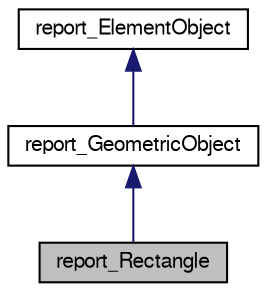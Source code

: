 digraph G
{
  edge [fontname="FreeSans",fontsize=10,labelfontname="FreeSans",labelfontsize=10];
  node [fontname="FreeSans",fontsize=10,shape=record];
  Node1 [label="report_Rectangle",height=0.2,width=0.4,color="black", fillcolor="grey75", style="filled" fontcolor="black"];
  Node2 -> Node1 [dir=back,color="midnightblue",fontsize=10,style="solid",fontname="FreeSans"];
  Node2 [label="report_GeometricObject",height=0.2,width=0.4,color="black", fillcolor="white", style="filled",URL="$classreport__GeometricObject.html"];
  Node3 -> Node2 [dir=back,color="midnightblue",fontsize=10,style="solid",fontname="FreeSans"];
  Node3 [label="report_ElementObject",height=0.2,width=0.4,color="black", fillcolor="white", style="filled",URL="$classreport__ElementObject.html"];
}
